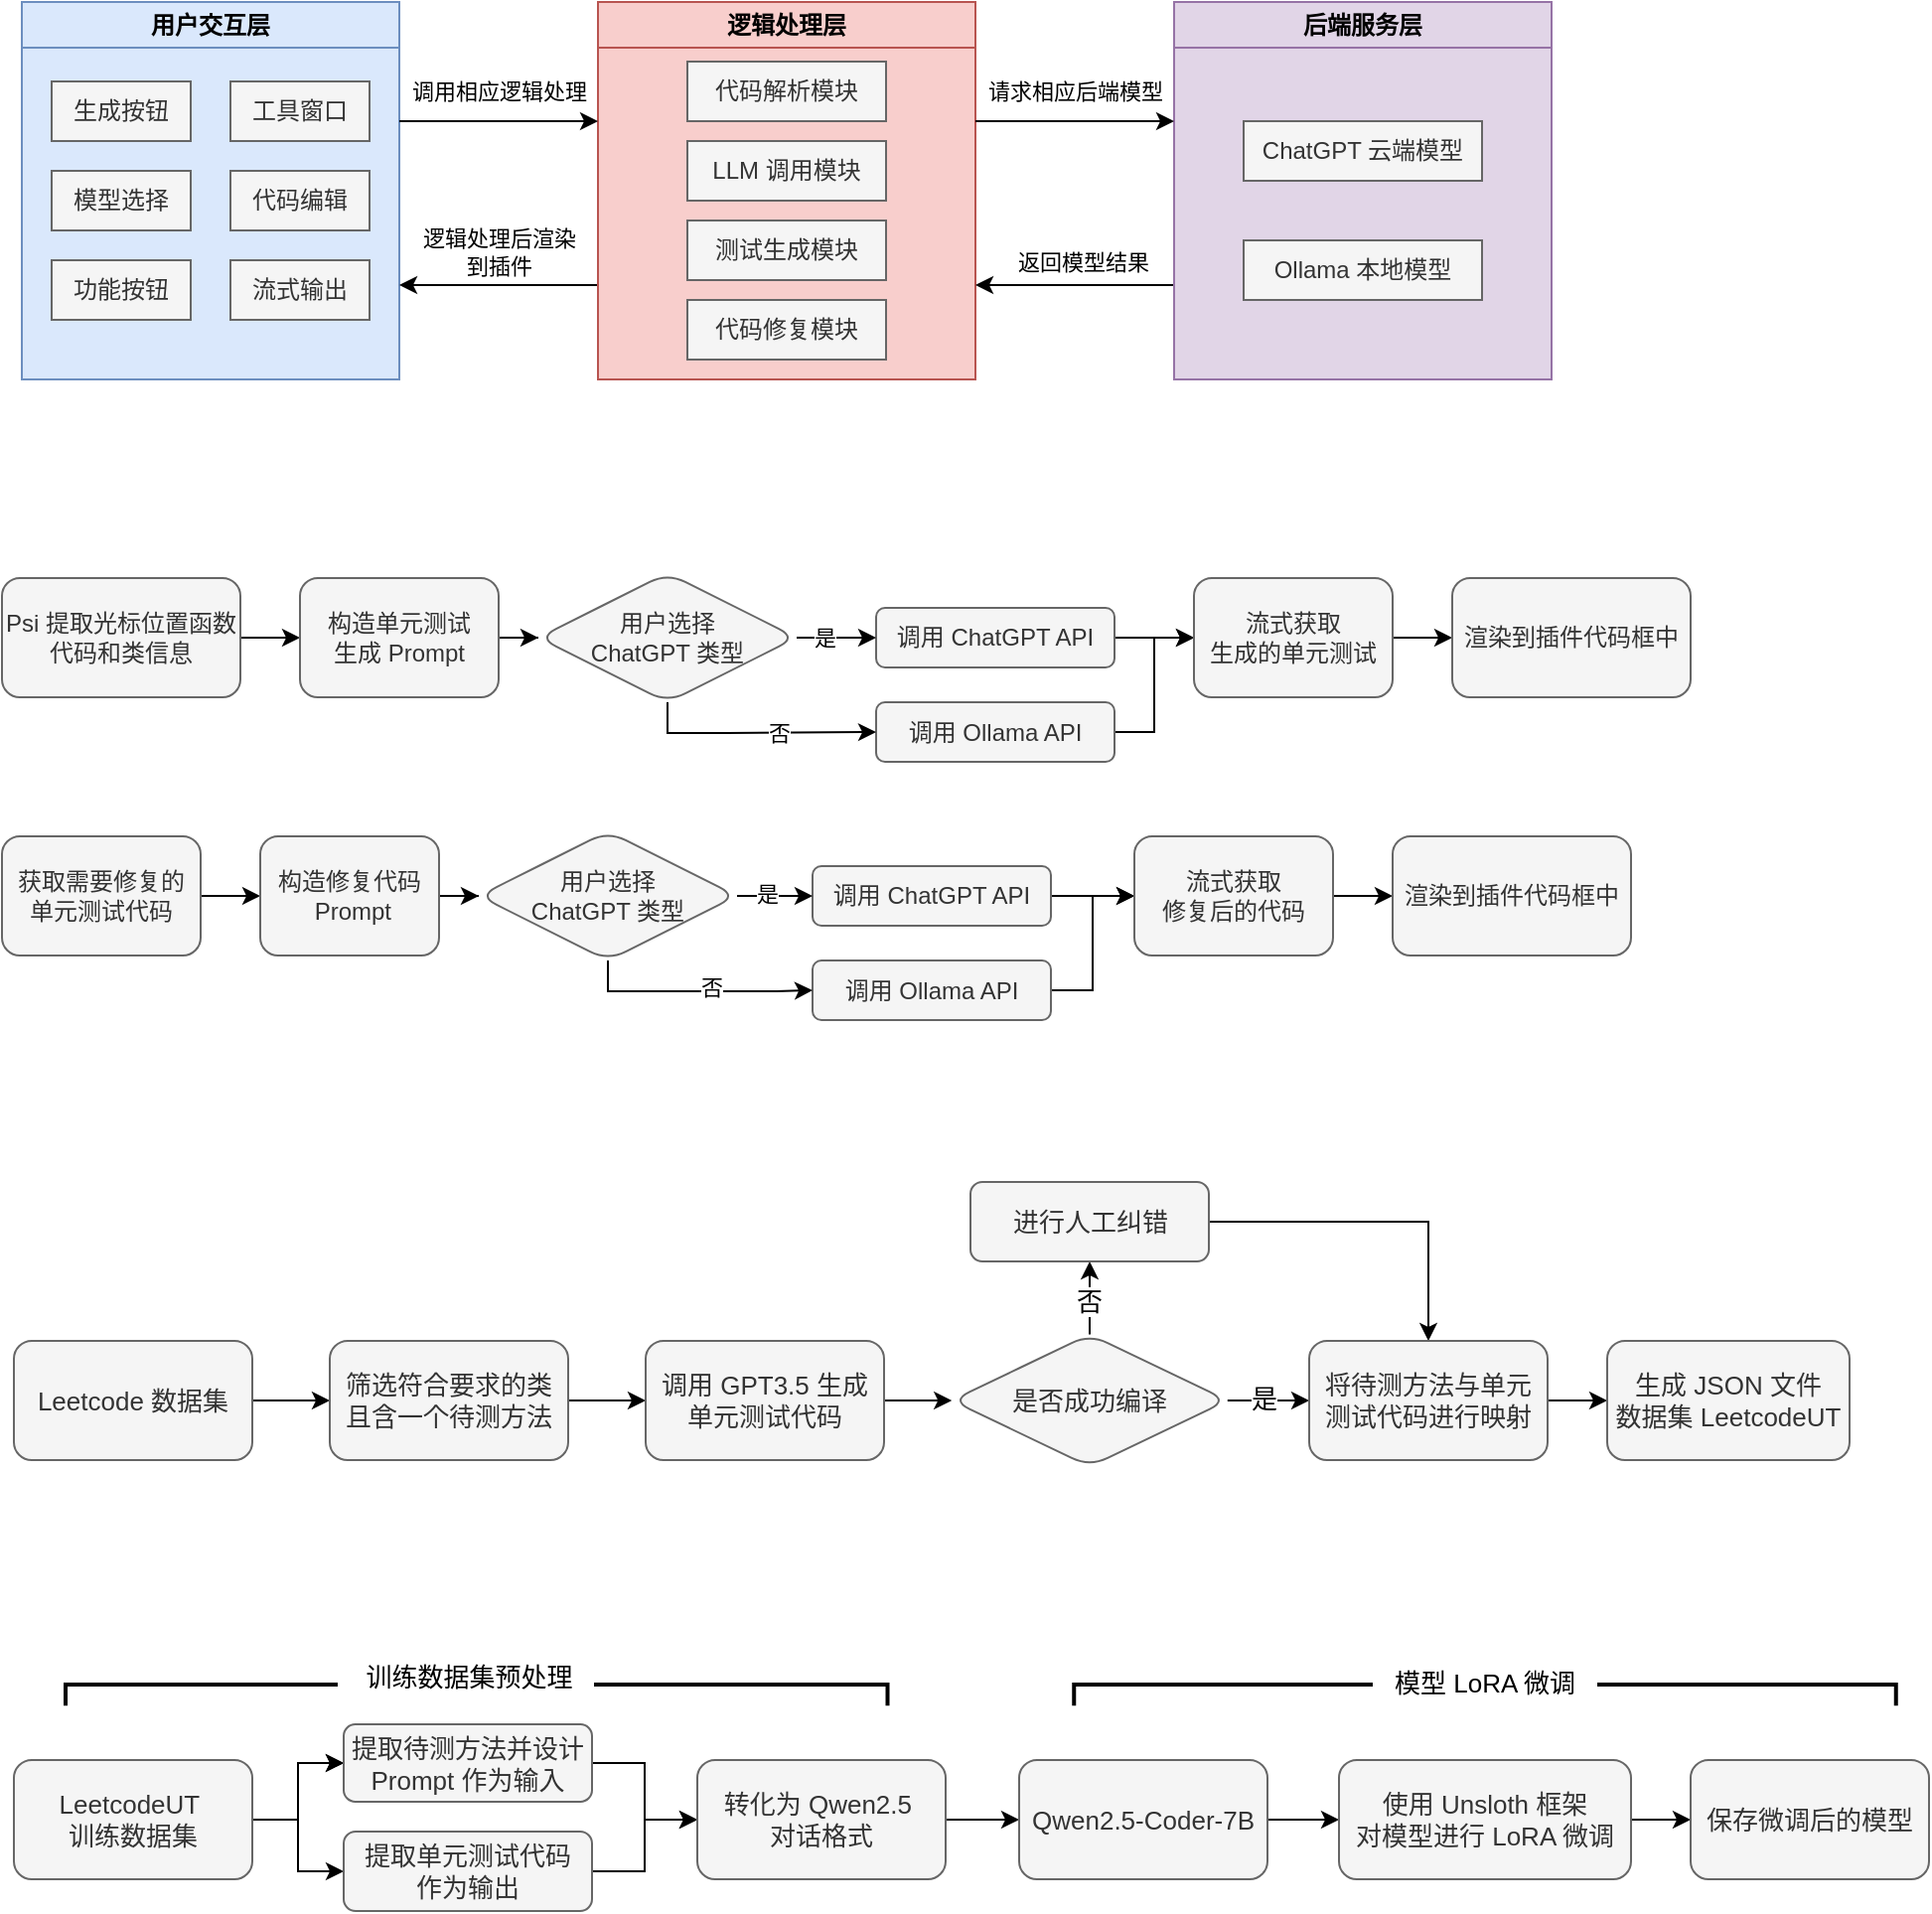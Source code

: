 <mxfile version="26.2.12">
  <diagram name="第 1 页" id="6DpLlCWaY8ZBgLnBTP_y">
    <mxGraphModel dx="2001" dy="737" grid="1" gridSize="10" guides="1" tooltips="1" connect="1" arrows="1" fold="1" page="0" pageScale="1" pageWidth="827" pageHeight="1169" math="0" shadow="0">
      <root>
        <mxCell id="0" />
        <mxCell id="1" parent="0" />
        <mxCell id="aPi-cPo7kPyFYFWUjn6L-5" value="" style="group" parent="1" vertex="1" connectable="0">
          <mxGeometry x="-500" y="95" width="770" height="190" as="geometry" />
        </mxCell>
        <mxCell id="Bfk7pSOGzqyUmf910UU_-28" value="&lt;div&gt;用户交互层&lt;/div&gt;" style="swimlane;whiteSpace=wrap;html=1;startSize=23;fillColor=#dae8fc;strokeColor=#6c8ebf;swimlaneFillColor=#DAE8FC;" parent="aPi-cPo7kPyFYFWUjn6L-5" vertex="1">
          <mxGeometry width="190" height="190" as="geometry">
            <mxRectangle x="-170" y="80" width="100" height="30" as="alternateBounds" />
          </mxGeometry>
        </mxCell>
        <mxCell id="Bfk7pSOGzqyUmf910UU_-29" value="生成按钮" style="rounded=0;whiteSpace=wrap;html=1;fillColor=#f5f5f5;fontColor=#333333;strokeColor=#666666;" parent="Bfk7pSOGzqyUmf910UU_-28" vertex="1">
          <mxGeometry x="15" y="40" width="70" height="30" as="geometry" />
        </mxCell>
        <mxCell id="Bfk7pSOGzqyUmf910UU_-30" value="工具窗口" style="rounded=0;whiteSpace=wrap;html=1;fillColor=#f5f5f5;fontColor=#333333;strokeColor=#666666;" parent="Bfk7pSOGzqyUmf910UU_-28" vertex="1">
          <mxGeometry x="105" y="40" width="70" height="30" as="geometry" />
        </mxCell>
        <mxCell id="Bfk7pSOGzqyUmf910UU_-31" value="模型选择" style="rounded=0;whiteSpace=wrap;html=1;fillColor=#f5f5f5;fontColor=#333333;strokeColor=#666666;" parent="Bfk7pSOGzqyUmf910UU_-28" vertex="1">
          <mxGeometry x="15" y="85" width="70" height="30" as="geometry" />
        </mxCell>
        <mxCell id="Bfk7pSOGzqyUmf910UU_-32" value="代码编辑" style="rounded=0;whiteSpace=wrap;html=1;fillColor=#f5f5f5;fontColor=#333333;strokeColor=#666666;" parent="Bfk7pSOGzqyUmf910UU_-28" vertex="1">
          <mxGeometry x="105" y="85" width="70" height="30" as="geometry" />
        </mxCell>
        <mxCell id="Bfk7pSOGzqyUmf910UU_-33" value="功能按钮" style="rounded=0;whiteSpace=wrap;html=1;fillColor=#f5f5f5;fontColor=#333333;strokeColor=#666666;" parent="Bfk7pSOGzqyUmf910UU_-28" vertex="1">
          <mxGeometry x="15" y="130" width="70" height="30" as="geometry" />
        </mxCell>
        <mxCell id="Bfk7pSOGzqyUmf910UU_-34" value="流式输出" style="rounded=0;whiteSpace=wrap;html=1;fillColor=#f5f5f5;fontColor=#333333;strokeColor=#666666;" parent="Bfk7pSOGzqyUmf910UU_-28" vertex="1">
          <mxGeometry x="105" y="130" width="70" height="30" as="geometry" />
        </mxCell>
        <mxCell id="Bfk7pSOGzqyUmf910UU_-35" style="edgeStyle=orthogonalEdgeStyle;rounded=0;orthogonalLoop=1;jettySize=auto;html=1;exitX=0;exitY=0.75;exitDx=0;exitDy=0;entryX=1;entryY=0.75;entryDx=0;entryDy=0;" parent="aPi-cPo7kPyFYFWUjn6L-5" source="Bfk7pSOGzqyUmf910UU_-37" target="Bfk7pSOGzqyUmf910UU_-28" edge="1">
          <mxGeometry relative="1" as="geometry" />
        </mxCell>
        <mxCell id="Bfk7pSOGzqyUmf910UU_-36" value="&lt;div&gt;逻辑处理后渲染&lt;/div&gt;&lt;div&gt;到插件&lt;/div&gt;" style="edgeLabel;html=1;align=center;verticalAlign=middle;resizable=0;points=[];" parent="Bfk7pSOGzqyUmf910UU_-35" vertex="1" connectable="0">
          <mxGeometry x="-0.18" y="1" relative="1" as="geometry">
            <mxPoint x="-9" y="-18" as="offset" />
          </mxGeometry>
        </mxCell>
        <mxCell id="Bfk7pSOGzqyUmf910UU_-37" value="&lt;div&gt;逻辑处理层&lt;/div&gt;" style="swimlane;whiteSpace=wrap;html=1;startSize=23;fillColor=#f8cecc;strokeColor=#b85450;swimlaneFillColor=#F8CECC;" parent="aPi-cPo7kPyFYFWUjn6L-5" vertex="1">
          <mxGeometry x="290" width="190" height="190" as="geometry">
            <mxRectangle x="-170" y="80" width="100" height="30" as="alternateBounds" />
          </mxGeometry>
        </mxCell>
        <mxCell id="Bfk7pSOGzqyUmf910UU_-38" value="代码解析模块" style="rounded=0;whiteSpace=wrap;html=1;fillColor=#f5f5f5;strokeColor=#666666;fontColor=#333333;" parent="Bfk7pSOGzqyUmf910UU_-37" vertex="1">
          <mxGeometry x="45" y="30" width="100" height="30" as="geometry" />
        </mxCell>
        <mxCell id="Bfk7pSOGzqyUmf910UU_-39" value="LLM 调用模块" style="rounded=0;whiteSpace=wrap;html=1;fillColor=#f5f5f5;strokeColor=#666666;fontColor=#333333;" parent="Bfk7pSOGzqyUmf910UU_-37" vertex="1">
          <mxGeometry x="45" y="70" width="100" height="30" as="geometry" />
        </mxCell>
        <mxCell id="Bfk7pSOGzqyUmf910UU_-40" value="测试生成模块" style="rounded=0;whiteSpace=wrap;html=1;fillColor=#f5f5f5;strokeColor=#666666;fontColor=#333333;" parent="Bfk7pSOGzqyUmf910UU_-37" vertex="1">
          <mxGeometry x="45" y="110" width="100" height="30" as="geometry" />
        </mxCell>
        <mxCell id="Bfk7pSOGzqyUmf910UU_-41" value="代码修复模块" style="rounded=0;whiteSpace=wrap;html=1;fillColor=#f5f5f5;strokeColor=#666666;fontColor=#333333;" parent="Bfk7pSOGzqyUmf910UU_-37" vertex="1">
          <mxGeometry x="45" y="150" width="100" height="30" as="geometry" />
        </mxCell>
        <mxCell id="Bfk7pSOGzqyUmf910UU_-42" style="edgeStyle=orthogonalEdgeStyle;rounded=0;orthogonalLoop=1;jettySize=auto;html=1;exitX=0;exitY=0.75;exitDx=0;exitDy=0;entryX=1;entryY=0.75;entryDx=0;entryDy=0;" parent="aPi-cPo7kPyFYFWUjn6L-5" source="Bfk7pSOGzqyUmf910UU_-44" target="Bfk7pSOGzqyUmf910UU_-37" edge="1">
          <mxGeometry relative="1" as="geometry" />
        </mxCell>
        <mxCell id="Bfk7pSOGzqyUmf910UU_-43" value="返回模型结果" style="edgeLabel;html=1;align=center;verticalAlign=middle;resizable=0;points=[];" parent="Bfk7pSOGzqyUmf910UU_-42" vertex="1" connectable="0">
          <mxGeometry x="-0.08" relative="1" as="geometry">
            <mxPoint y="-12" as="offset" />
          </mxGeometry>
        </mxCell>
        <mxCell id="Bfk7pSOGzqyUmf910UU_-44" value="&lt;div&gt;后端服务层&lt;/div&gt;" style="swimlane;whiteSpace=wrap;html=1;startSize=23;fillColor=#e1d5e7;strokeColor=#9673a6;swimlaneFillColor=#E1D5E7;" parent="aPi-cPo7kPyFYFWUjn6L-5" vertex="1">
          <mxGeometry x="580" width="190" height="190" as="geometry">
            <mxRectangle x="-170" y="80" width="100" height="30" as="alternateBounds" />
          </mxGeometry>
        </mxCell>
        <mxCell id="Bfk7pSOGzqyUmf910UU_-45" value="ChatGPT 云端模型" style="rounded=0;whiteSpace=wrap;html=1;fillColor=#f5f5f5;strokeColor=#666666;fontColor=#333333;" parent="Bfk7pSOGzqyUmf910UU_-44" vertex="1">
          <mxGeometry x="35" y="60" width="120" height="30" as="geometry" />
        </mxCell>
        <mxCell id="Bfk7pSOGzqyUmf910UU_-46" value="Ollama 本地模型" style="rounded=0;whiteSpace=wrap;html=1;fillColor=#f5f5f5;strokeColor=#666666;fontColor=#333333;" parent="Bfk7pSOGzqyUmf910UU_-44" vertex="1">
          <mxGeometry x="35" y="120" width="120" height="30" as="geometry" />
        </mxCell>
        <mxCell id="Bfk7pSOGzqyUmf910UU_-47" value="" style="endArrow=classic;html=1;rounded=0;" parent="aPi-cPo7kPyFYFWUjn6L-5" edge="1">
          <mxGeometry width="50" height="50" relative="1" as="geometry">
            <mxPoint x="190" y="60" as="sourcePoint" />
            <mxPoint x="290" y="60" as="targetPoint" />
          </mxGeometry>
        </mxCell>
        <mxCell id="Bfk7pSOGzqyUmf910UU_-48" value="&lt;div&gt;调用相应逻辑处理&lt;/div&gt;" style="edgeLabel;html=1;align=center;verticalAlign=middle;resizable=0;points=[];" parent="Bfk7pSOGzqyUmf910UU_-47" vertex="1" connectable="0">
          <mxGeometry x="0.04" y="2" relative="1" as="geometry">
            <mxPoint x="-2" y="-13" as="offset" />
          </mxGeometry>
        </mxCell>
        <mxCell id="Bfk7pSOGzqyUmf910UU_-49" value="" style="endArrow=classic;html=1;rounded=0;" parent="aPi-cPo7kPyFYFWUjn6L-5" edge="1">
          <mxGeometry width="50" height="50" relative="1" as="geometry">
            <mxPoint x="480" y="60" as="sourcePoint" />
            <mxPoint x="580" y="60" as="targetPoint" />
          </mxGeometry>
        </mxCell>
        <mxCell id="Bfk7pSOGzqyUmf910UU_-50" value="请求相应后端模型" style="edgeLabel;html=1;align=center;verticalAlign=middle;resizable=0;points=[];" parent="Bfk7pSOGzqyUmf910UU_-49" vertex="1" connectable="0">
          <mxGeometry x="-0.24" y="-1" relative="1" as="geometry">
            <mxPoint x="12" y="-16" as="offset" />
          </mxGeometry>
        </mxCell>
        <mxCell id="sxjbUBQBEoKG675bbhJn-21" value="" style="group;fontSize=15;" vertex="1" connectable="0" parent="1">
          <mxGeometry x="-504" y="689" width="924" height="143.25" as="geometry" />
        </mxCell>
        <mxCell id="sxjbUBQBEoKG675bbhJn-3" value="" style="edgeStyle=orthogonalEdgeStyle;rounded=0;orthogonalLoop=1;jettySize=auto;html=1;" edge="1" parent="sxjbUBQBEoKG675bbhJn-21" source="sxjbUBQBEoKG675bbhJn-1" target="sxjbUBQBEoKG675bbhJn-2">
          <mxGeometry relative="1" as="geometry" />
        </mxCell>
        <mxCell id="sxjbUBQBEoKG675bbhJn-1" value="Leetcode 数据集" style="rounded=1;whiteSpace=wrap;html=1;fillColor=#f5f5f5;fontColor=#333333;strokeColor=#666666;fontSize=13;" vertex="1" parent="sxjbUBQBEoKG675bbhJn-21">
          <mxGeometry y="80" width="120" height="60" as="geometry" />
        </mxCell>
        <mxCell id="sxjbUBQBEoKG675bbhJn-5" value="" style="edgeStyle=orthogonalEdgeStyle;rounded=0;orthogonalLoop=1;jettySize=auto;html=1;" edge="1" parent="sxjbUBQBEoKG675bbhJn-21" source="sxjbUBQBEoKG675bbhJn-2" target="sxjbUBQBEoKG675bbhJn-4">
          <mxGeometry relative="1" as="geometry" />
        </mxCell>
        <mxCell id="sxjbUBQBEoKG675bbhJn-2" value="&lt;div&gt;筛选符合要求的类&lt;/div&gt;&lt;div&gt;且含一个待测方法&lt;/div&gt;" style="rounded=1;whiteSpace=wrap;html=1;fillColor=#f5f5f5;fontColor=#333333;strokeColor=#666666;fontSize=13;" vertex="1" parent="sxjbUBQBEoKG675bbhJn-21">
          <mxGeometry x="159" y="80" width="120" height="60" as="geometry" />
        </mxCell>
        <mxCell id="sxjbUBQBEoKG675bbhJn-11" value="" style="edgeStyle=orthogonalEdgeStyle;rounded=0;orthogonalLoop=1;jettySize=auto;html=1;" edge="1" parent="sxjbUBQBEoKG675bbhJn-21" source="sxjbUBQBEoKG675bbhJn-4" target="sxjbUBQBEoKG675bbhJn-10">
          <mxGeometry relative="1" as="geometry" />
        </mxCell>
        <mxCell id="sxjbUBQBEoKG675bbhJn-4" value="&lt;div&gt;调用 GPT3.5 生成&lt;/div&gt;&lt;div&gt;单元测试代码&lt;/div&gt;" style="whiteSpace=wrap;html=1;rounded=1;fillColor=#f5f5f5;fontColor=#333333;strokeColor=#666666;fontSize=13;" vertex="1" parent="sxjbUBQBEoKG675bbhJn-21">
          <mxGeometry x="318" y="80" width="120" height="60" as="geometry" />
        </mxCell>
        <mxCell id="sxjbUBQBEoKG675bbhJn-13" value="" style="edgeStyle=orthogonalEdgeStyle;rounded=0;orthogonalLoop=1;jettySize=auto;html=1;" edge="1" parent="sxjbUBQBEoKG675bbhJn-21" source="sxjbUBQBEoKG675bbhJn-10" target="sxjbUBQBEoKG675bbhJn-12">
          <mxGeometry relative="1" as="geometry" />
        </mxCell>
        <mxCell id="sxjbUBQBEoKG675bbhJn-14" value="否" style="edgeLabel;html=1;align=center;verticalAlign=middle;resizable=0;points=[];fontSize=13;" vertex="1" connectable="0" parent="sxjbUBQBEoKG675bbhJn-13">
          <mxGeometry x="-0.082" y="3" relative="1" as="geometry">
            <mxPoint x="-4" y="3" as="offset" />
          </mxGeometry>
        </mxCell>
        <mxCell id="sxjbUBQBEoKG675bbhJn-16" value="" style="edgeStyle=orthogonalEdgeStyle;rounded=0;orthogonalLoop=1;jettySize=auto;html=1;" edge="1" parent="sxjbUBQBEoKG675bbhJn-21" source="sxjbUBQBEoKG675bbhJn-10" target="sxjbUBQBEoKG675bbhJn-15">
          <mxGeometry relative="1" as="geometry" />
        </mxCell>
        <mxCell id="sxjbUBQBEoKG675bbhJn-17" value="是" style="edgeLabel;html=1;align=center;verticalAlign=middle;resizable=0;points=[];fontSize=13;" vertex="1" connectable="0" parent="sxjbUBQBEoKG675bbhJn-16">
          <mxGeometry x="-0.127" y="-1" relative="1" as="geometry">
            <mxPoint y="-2" as="offset" />
          </mxGeometry>
        </mxCell>
        <mxCell id="sxjbUBQBEoKG675bbhJn-10" value="是否成功编译" style="rhombus;whiteSpace=wrap;html=1;rounded=1;fillColor=#f5f5f5;fontColor=#333333;strokeColor=#666666;fontSize=13;" vertex="1" parent="sxjbUBQBEoKG675bbhJn-21">
          <mxGeometry x="472" y="76.75" width="139" height="66.5" as="geometry" />
        </mxCell>
        <mxCell id="sxjbUBQBEoKG675bbhJn-18" style="edgeStyle=orthogonalEdgeStyle;rounded=0;orthogonalLoop=1;jettySize=auto;html=1;exitX=1;exitY=0.5;exitDx=0;exitDy=0;entryX=0.5;entryY=0;entryDx=0;entryDy=0;" edge="1" parent="sxjbUBQBEoKG675bbhJn-21" source="sxjbUBQBEoKG675bbhJn-12" target="sxjbUBQBEoKG675bbhJn-15">
          <mxGeometry relative="1" as="geometry" />
        </mxCell>
        <mxCell id="sxjbUBQBEoKG675bbhJn-12" value="进行人工纠错" style="whiteSpace=wrap;html=1;rounded=1;fillColor=#f5f5f5;fontColor=#333333;strokeColor=#666666;fontSize=13;" vertex="1" parent="sxjbUBQBEoKG675bbhJn-21">
          <mxGeometry x="481.5" width="120" height="40" as="geometry" />
        </mxCell>
        <mxCell id="sxjbUBQBEoKG675bbhJn-20" value="" style="edgeStyle=orthogonalEdgeStyle;rounded=0;orthogonalLoop=1;jettySize=auto;html=1;" edge="1" parent="sxjbUBQBEoKG675bbhJn-21" source="sxjbUBQBEoKG675bbhJn-15" target="sxjbUBQBEoKG675bbhJn-19">
          <mxGeometry relative="1" as="geometry" />
        </mxCell>
        <mxCell id="sxjbUBQBEoKG675bbhJn-15" value="&lt;div&gt;将待测方法与单元&lt;/div&gt;&lt;div&gt;测试代码进行映射&lt;/div&gt;" style="whiteSpace=wrap;html=1;rounded=1;fillColor=#f5f5f5;fontColor=#333333;strokeColor=#666666;fontSize=13;" vertex="1" parent="sxjbUBQBEoKG675bbhJn-21">
          <mxGeometry x="652" y="80" width="120" height="60" as="geometry" />
        </mxCell>
        <mxCell id="sxjbUBQBEoKG675bbhJn-19" value="&lt;div&gt;生成 JSON 文件&lt;/div&gt;&lt;div&gt;数据集 LeetcodeUT&lt;/div&gt;" style="whiteSpace=wrap;html=1;rounded=1;fillColor=#f5f5f5;fontColor=#333333;strokeColor=#666666;fontSize=13;" vertex="1" parent="sxjbUBQBEoKG675bbhJn-21">
          <mxGeometry x="802" y="80" width="122" height="60" as="geometry" />
        </mxCell>
        <mxCell id="sxjbUBQBEoKG675bbhJn-66" value="" style="group" vertex="1" connectable="0" parent="1">
          <mxGeometry x="-504" y="923" width="964" height="133" as="geometry" />
        </mxCell>
        <mxCell id="sxjbUBQBEoKG675bbhJn-44" value="" style="edgeStyle=orthogonalEdgeStyle;rounded=0;orthogonalLoop=1;jettySize=auto;html=1;" edge="1" parent="sxjbUBQBEoKG675bbhJn-66" source="sxjbUBQBEoKG675bbhJn-42" target="sxjbUBQBEoKG675bbhJn-43">
          <mxGeometry relative="1" as="geometry" />
        </mxCell>
        <mxCell id="sxjbUBQBEoKG675bbhJn-45" value="" style="edgeStyle=orthogonalEdgeStyle;rounded=0;orthogonalLoop=1;jettySize=auto;html=1;" edge="1" parent="sxjbUBQBEoKG675bbhJn-66" source="sxjbUBQBEoKG675bbhJn-42" target="sxjbUBQBEoKG675bbhJn-43">
          <mxGeometry relative="1" as="geometry" />
        </mxCell>
        <mxCell id="sxjbUBQBEoKG675bbhJn-47" style="edgeStyle=orthogonalEdgeStyle;rounded=0;orthogonalLoop=1;jettySize=auto;html=1;exitX=1;exitY=0.5;exitDx=0;exitDy=0;entryX=0;entryY=0.5;entryDx=0;entryDy=0;" edge="1" parent="sxjbUBQBEoKG675bbhJn-66" source="sxjbUBQBEoKG675bbhJn-42" target="sxjbUBQBEoKG675bbhJn-46">
          <mxGeometry relative="1" as="geometry" />
        </mxCell>
        <mxCell id="sxjbUBQBEoKG675bbhJn-42" value="&lt;div&gt;LeetcodeUT&amp;nbsp;&lt;/div&gt;&lt;div&gt;训练数据集&lt;/div&gt;" style="rounded=1;whiteSpace=wrap;html=1;fillColor=#f5f5f5;fontColor=#333333;strokeColor=#666666;fontSize=13;" vertex="1" parent="sxjbUBQBEoKG675bbhJn-66">
          <mxGeometry y="57" width="120" height="60" as="geometry" />
        </mxCell>
        <mxCell id="sxjbUBQBEoKG675bbhJn-50" value="" style="edgeStyle=orthogonalEdgeStyle;rounded=0;orthogonalLoop=1;jettySize=auto;html=1;" edge="1" parent="sxjbUBQBEoKG675bbhJn-66" source="sxjbUBQBEoKG675bbhJn-43" target="sxjbUBQBEoKG675bbhJn-49">
          <mxGeometry relative="1" as="geometry" />
        </mxCell>
        <mxCell id="sxjbUBQBEoKG675bbhJn-43" value="提取待测方法并设计Prompt 作为输入" style="whiteSpace=wrap;html=1;fontSize=13;fillColor=#f5f5f5;strokeColor=#666666;fontColor=#333333;rounded=1;" vertex="1" parent="sxjbUBQBEoKG675bbhJn-66">
          <mxGeometry x="166" y="39" width="125" height="39" as="geometry" />
        </mxCell>
        <mxCell id="sxjbUBQBEoKG675bbhJn-51" style="edgeStyle=orthogonalEdgeStyle;rounded=0;orthogonalLoop=1;jettySize=auto;html=1;exitX=1;exitY=0.5;exitDx=0;exitDy=0;entryX=0;entryY=0.5;entryDx=0;entryDy=0;" edge="1" parent="sxjbUBQBEoKG675bbhJn-66" source="sxjbUBQBEoKG675bbhJn-46" target="sxjbUBQBEoKG675bbhJn-49">
          <mxGeometry relative="1" as="geometry" />
        </mxCell>
        <mxCell id="sxjbUBQBEoKG675bbhJn-46" value="&lt;div&gt;提取单元测试代码&lt;/div&gt;&lt;div&gt;作为输出&lt;/div&gt;" style="whiteSpace=wrap;html=1;fontSize=13;fillColor=#f5f5f5;strokeColor=#666666;fontColor=#333333;rounded=1;" vertex="1" parent="sxjbUBQBEoKG675bbhJn-66">
          <mxGeometry x="166" y="93" width="125" height="40" as="geometry" />
        </mxCell>
        <mxCell id="sxjbUBQBEoKG675bbhJn-54" value="" style="edgeStyle=orthogonalEdgeStyle;rounded=0;orthogonalLoop=1;jettySize=auto;html=1;" edge="1" parent="sxjbUBQBEoKG675bbhJn-66" source="sxjbUBQBEoKG675bbhJn-49" target="sxjbUBQBEoKG675bbhJn-53">
          <mxGeometry relative="1" as="geometry" />
        </mxCell>
        <mxCell id="sxjbUBQBEoKG675bbhJn-49" value="&lt;div&gt;转化为 Qwen2.5&amp;nbsp;&lt;/div&gt;&lt;div&gt;对话格式&lt;/div&gt;" style="whiteSpace=wrap;html=1;fontSize=13;fillColor=#f5f5f5;strokeColor=#666666;fontColor=#333333;rounded=1;" vertex="1" parent="sxjbUBQBEoKG675bbhJn-66">
          <mxGeometry x="344" y="57" width="125" height="60" as="geometry" />
        </mxCell>
        <mxCell id="sxjbUBQBEoKG675bbhJn-56" value="" style="edgeStyle=orthogonalEdgeStyle;rounded=0;orthogonalLoop=1;jettySize=auto;html=1;" edge="1" parent="sxjbUBQBEoKG675bbhJn-66" source="sxjbUBQBEoKG675bbhJn-53" target="sxjbUBQBEoKG675bbhJn-55">
          <mxGeometry relative="1" as="geometry" />
        </mxCell>
        <mxCell id="sxjbUBQBEoKG675bbhJn-53" value="&lt;p class=&quot;MsoNormal&quot;&gt;&lt;font face=&quot;Helvetica&quot;&gt;Qwen2.5-Coder-7B&lt;/font&gt;&lt;/p&gt;" style="whiteSpace=wrap;html=1;fontSize=13;fillColor=#f5f5f5;strokeColor=#666666;fontColor=#333333;rounded=1;" vertex="1" parent="sxjbUBQBEoKG675bbhJn-66">
          <mxGeometry x="506" y="57" width="125" height="60" as="geometry" />
        </mxCell>
        <mxCell id="sxjbUBQBEoKG675bbhJn-58" value="" style="edgeStyle=orthogonalEdgeStyle;rounded=0;orthogonalLoop=1;jettySize=auto;html=1;" edge="1" parent="sxjbUBQBEoKG675bbhJn-66" source="sxjbUBQBEoKG675bbhJn-55" target="sxjbUBQBEoKG675bbhJn-57">
          <mxGeometry relative="1" as="geometry" />
        </mxCell>
        <mxCell id="sxjbUBQBEoKG675bbhJn-55" value="&lt;div&gt;使用 Unsloth 框架&lt;/div&gt;&lt;div&gt;对模型进行 LoRA 微调&lt;/div&gt;" style="whiteSpace=wrap;html=1;fontSize=13;fillColor=#f5f5f5;strokeColor=#666666;fontColor=#333333;rounded=1;" vertex="1" parent="sxjbUBQBEoKG675bbhJn-66">
          <mxGeometry x="667" y="57" width="147" height="60" as="geometry" />
        </mxCell>
        <mxCell id="sxjbUBQBEoKG675bbhJn-57" value="保存微调后的模型" style="rounded=1;whiteSpace=wrap;html=1;fontSize=13;fillColor=#f5f5f5;strokeColor=#666666;fontColor=#333333;" vertex="1" parent="sxjbUBQBEoKG675bbhJn-66">
          <mxGeometry x="844" y="57" width="120" height="60" as="geometry" />
        </mxCell>
        <mxCell id="sxjbUBQBEoKG675bbhJn-60" value="" style="strokeWidth=2;html=1;shape=mxgraph.flowchart.annotation_1;align=left;pointerEvents=1;rotation=90;" vertex="1" parent="sxjbUBQBEoKG675bbhJn-66">
          <mxGeometry x="227.54" y="-182.53" width="10.68" height="413.75" as="geometry" />
        </mxCell>
        <mxCell id="sxjbUBQBEoKG675bbhJn-61" value="&amp;nbsp;&amp;nbsp;&amp;nbsp; 训练数据集预处理&amp;nbsp;&amp;nbsp;&amp;nbsp; " style="text;html=1;align=center;verticalAlign=middle;resizable=0;points=[];autosize=1;strokeColor=none;fillColor=none;fontSize=13;labelBackgroundColor=default;" vertex="1" parent="sxjbUBQBEoKG675bbhJn-66">
          <mxGeometry x="151.88" width="150" height="30" as="geometry" />
        </mxCell>
        <mxCell id="sxjbUBQBEoKG675bbhJn-64" value="" style="strokeWidth=2;html=1;shape=mxgraph.flowchart.annotation_1;align=left;pointerEvents=1;rotation=90;" vertex="1" parent="sxjbUBQBEoKG675bbhJn-66">
          <mxGeometry x="735.16" y="-182.53" width="10.68" height="413.75" as="geometry" />
        </mxCell>
        <mxCell id="sxjbUBQBEoKG675bbhJn-65" value="&amp;nbsp;&amp;nbsp; 模型 LoRA 微调&amp;nbsp; &amp;nbsp; " style="text;html=1;align=center;verticalAlign=middle;resizable=0;points=[];autosize=1;strokeColor=none;fillColor=none;fontSize=13;labelBackgroundColor=default;" vertex="1" parent="sxjbUBQBEoKG675bbhJn-66">
          <mxGeometry x="669.5" y="3" width="140" height="30" as="geometry" />
        </mxCell>
        <mxCell id="sxjbUBQBEoKG675bbhJn-101" value="" style="group" vertex="1" connectable="0" parent="1">
          <mxGeometry x="-510" y="382.5" width="850" height="95" as="geometry" />
        </mxCell>
        <mxCell id="Bfk7pSOGzqyUmf910UU_-2" value="" style="edgeStyle=orthogonalEdgeStyle;rounded=0;orthogonalLoop=1;jettySize=auto;html=1;" parent="sxjbUBQBEoKG675bbhJn-101" source="Bfk7pSOGzqyUmf910UU_-3" target="Bfk7pSOGzqyUmf910UU_-7" edge="1">
          <mxGeometry relative="1" as="geometry" />
        </mxCell>
        <mxCell id="Bfk7pSOGzqyUmf910UU_-3" value="&lt;p class=&quot;MsoNormal&quot;&gt;&lt;span style=&quot;&quot;&gt;&lt;font&gt;Psi 提取光标位置函数代码和类信息&lt;/font&gt;&lt;/span&gt;&lt;/p&gt;" style="rounded=1;whiteSpace=wrap;html=1;fillColor=#f5f5f5;strokeColor=#666666;fontColor=#333333;fontFamily=Helvetica;" parent="sxjbUBQBEoKG675bbhJn-101" vertex="1">
          <mxGeometry y="2.5" width="120" height="60" as="geometry" />
        </mxCell>
        <mxCell id="sxjbUBQBEoKG675bbhJn-72" value="" style="edgeStyle=orthogonalEdgeStyle;rounded=0;orthogonalLoop=1;jettySize=auto;html=1;" edge="1" parent="sxjbUBQBEoKG675bbhJn-101" source="Bfk7pSOGzqyUmf910UU_-7" target="sxjbUBQBEoKG675bbhJn-71">
          <mxGeometry relative="1" as="geometry" />
        </mxCell>
        <mxCell id="Bfk7pSOGzqyUmf910UU_-7" value="&lt;div&gt;构造单元测试&lt;/div&gt;&lt;div&gt;生成 Prompt&lt;/div&gt;" style="whiteSpace=wrap;html=1;rounded=1;fillColor=#f5f5f5;strokeColor=#666666;fontColor=#333333;" parent="sxjbUBQBEoKG675bbhJn-101" vertex="1">
          <mxGeometry x="150" y="2.5" width="100" height="60" as="geometry" />
        </mxCell>
        <mxCell id="Bfk7pSOGzqyUmf910UU_-8" value="" style="edgeStyle=orthogonalEdgeStyle;rounded=0;orthogonalLoop=1;jettySize=auto;html=1;" parent="sxjbUBQBEoKG675bbhJn-101" source="Bfk7pSOGzqyUmf910UU_-9" target="Bfk7pSOGzqyUmf910UU_-13" edge="1">
          <mxGeometry relative="1" as="geometry" />
        </mxCell>
        <mxCell id="Bfk7pSOGzqyUmf910UU_-9" value="调用 ChatGPT API" style="whiteSpace=wrap;html=1;rounded=1;fillColor=#f5f5f5;strokeColor=#666666;fontColor=#333333;" parent="sxjbUBQBEoKG675bbhJn-101" vertex="1">
          <mxGeometry x="440" y="17.5" width="120" height="30" as="geometry" />
        </mxCell>
        <mxCell id="Bfk7pSOGzqyUmf910UU_-10" style="edgeStyle=orthogonalEdgeStyle;rounded=0;orthogonalLoop=1;jettySize=auto;html=1;exitX=1;exitY=0.5;exitDx=0;exitDy=0;entryX=0;entryY=0.5;entryDx=0;entryDy=0;" parent="sxjbUBQBEoKG675bbhJn-101" source="Bfk7pSOGzqyUmf910UU_-11" target="Bfk7pSOGzqyUmf910UU_-13" edge="1">
          <mxGeometry relative="1" as="geometry" />
        </mxCell>
        <mxCell id="Bfk7pSOGzqyUmf910UU_-11" value="调用 Ollama API" style="whiteSpace=wrap;html=1;rounded=1;fillColor=#f5f5f5;strokeColor=#666666;fontColor=#333333;" parent="sxjbUBQBEoKG675bbhJn-101" vertex="1">
          <mxGeometry x="440" y="65" width="120" height="30" as="geometry" />
        </mxCell>
        <mxCell id="Bfk7pSOGzqyUmf910UU_-12" value="" style="edgeStyle=orthogonalEdgeStyle;rounded=0;orthogonalLoop=1;jettySize=auto;html=1;" parent="sxjbUBQBEoKG675bbhJn-101" source="Bfk7pSOGzqyUmf910UU_-13" target="Bfk7pSOGzqyUmf910UU_-26" edge="1">
          <mxGeometry relative="1" as="geometry" />
        </mxCell>
        <mxCell id="Bfk7pSOGzqyUmf910UU_-13" value="&lt;div&gt;流式获取&lt;/div&gt;&lt;div&gt;生成的单元测试&lt;/div&gt;" style="rounded=1;whiteSpace=wrap;html=1;fillColor=#f5f5f5;strokeColor=#666666;fontColor=#333333;" parent="sxjbUBQBEoKG675bbhJn-101" vertex="1">
          <mxGeometry x="600" y="2.5" width="100" height="60" as="geometry" />
        </mxCell>
        <mxCell id="Bfk7pSOGzqyUmf910UU_-26" value="渲染到插件代码框中" style="whiteSpace=wrap;html=1;rounded=1;fillColor=#f5f5f5;strokeColor=#666666;fontColor=#333333;" parent="sxjbUBQBEoKG675bbhJn-101" vertex="1">
          <mxGeometry x="730" y="2.5" width="120" height="60" as="geometry" />
        </mxCell>
        <mxCell id="sxjbUBQBEoKG675bbhJn-73" style="edgeStyle=orthogonalEdgeStyle;rounded=0;orthogonalLoop=1;jettySize=auto;html=1;exitX=1;exitY=0.5;exitDx=0;exitDy=0;entryX=0;entryY=0.5;entryDx=0;entryDy=0;" edge="1" parent="sxjbUBQBEoKG675bbhJn-101" source="sxjbUBQBEoKG675bbhJn-71" target="Bfk7pSOGzqyUmf910UU_-9">
          <mxGeometry relative="1" as="geometry" />
        </mxCell>
        <mxCell id="sxjbUBQBEoKG675bbhJn-74" value="是" style="edgeLabel;html=1;align=center;verticalAlign=middle;resizable=0;points=[];" vertex="1" connectable="0" parent="sxjbUBQBEoKG675bbhJn-73">
          <mxGeometry x="-0.3" relative="1" as="geometry">
            <mxPoint as="offset" />
          </mxGeometry>
        </mxCell>
        <mxCell id="sxjbUBQBEoKG675bbhJn-75" style="edgeStyle=orthogonalEdgeStyle;rounded=0;orthogonalLoop=1;jettySize=auto;html=1;exitX=0.5;exitY=1;exitDx=0;exitDy=0;entryX=0;entryY=0.5;entryDx=0;entryDy=0;" edge="1" parent="sxjbUBQBEoKG675bbhJn-101" source="sxjbUBQBEoKG675bbhJn-71" target="Bfk7pSOGzqyUmf910UU_-11">
          <mxGeometry relative="1" as="geometry">
            <Array as="points">
              <mxPoint x="365" y="80.5" />
              <mxPoint x="450" y="80.5" />
            </Array>
          </mxGeometry>
        </mxCell>
        <mxCell id="sxjbUBQBEoKG675bbhJn-76" value="否" style="edgeLabel;html=1;align=center;verticalAlign=middle;resizable=0;points=[];" vertex="1" connectable="0" parent="sxjbUBQBEoKG675bbhJn-75">
          <mxGeometry x="0.442" y="1" relative="1" as="geometry">
            <mxPoint x="-16" y="1" as="offset" />
          </mxGeometry>
        </mxCell>
        <mxCell id="sxjbUBQBEoKG675bbhJn-71" value="&lt;div&gt;用户选择&lt;/div&gt;&lt;div&gt;ChatGPT 类型&lt;/div&gt;" style="rhombus;whiteSpace=wrap;html=1;fillColor=#f5f5f5;strokeColor=#666666;fontColor=#333333;rounded=1;" vertex="1" parent="sxjbUBQBEoKG675bbhJn-101">
          <mxGeometry x="270" width="130" height="65" as="geometry" />
        </mxCell>
        <mxCell id="sxjbUBQBEoKG675bbhJn-102" value="" style="group" vertex="1" connectable="0" parent="1">
          <mxGeometry x="-510" y="512.5" width="820" height="95" as="geometry" />
        </mxCell>
        <mxCell id="Bfk7pSOGzqyUmf910UU_-14" value="" style="edgeStyle=orthogonalEdgeStyle;rounded=0;orthogonalLoop=1;jettySize=auto;html=1;" parent="sxjbUBQBEoKG675bbhJn-102" source="Bfk7pSOGzqyUmf910UU_-15" target="Bfk7pSOGzqyUmf910UU_-19" edge="1">
          <mxGeometry relative="1" as="geometry" />
        </mxCell>
        <mxCell id="Bfk7pSOGzqyUmf910UU_-15" value="&lt;div&gt;获取需要修复的&lt;/div&gt;&lt;div&gt;单元测试代码&lt;/div&gt;" style="rounded=1;whiteSpace=wrap;html=1;fillColor=#f5f5f5;strokeColor=#666666;fontColor=#333333;" parent="sxjbUBQBEoKG675bbhJn-102" vertex="1">
          <mxGeometry y="2.5" width="100" height="60" as="geometry" />
        </mxCell>
        <mxCell id="sxjbUBQBEoKG675bbhJn-94" value="" style="edgeStyle=orthogonalEdgeStyle;rounded=0;orthogonalLoop=1;jettySize=auto;html=1;" edge="1" parent="sxjbUBQBEoKG675bbhJn-102" source="Bfk7pSOGzqyUmf910UU_-19" target="sxjbUBQBEoKG675bbhJn-93">
          <mxGeometry relative="1" as="geometry" />
        </mxCell>
        <mxCell id="Bfk7pSOGzqyUmf910UU_-19" value="&lt;div&gt;构造修复代码&lt;/div&gt;&lt;div&gt;&amp;nbsp;Prompt&lt;/div&gt;" style="whiteSpace=wrap;html=1;rounded=1;fillColor=#f5f5f5;strokeColor=#666666;fontColor=#333333;" parent="sxjbUBQBEoKG675bbhJn-102" vertex="1">
          <mxGeometry x="130" y="2.5" width="90" height="60" as="geometry" />
        </mxCell>
        <mxCell id="Bfk7pSOGzqyUmf910UU_-20" value="" style="edgeStyle=orthogonalEdgeStyle;rounded=0;orthogonalLoop=1;jettySize=auto;html=1;" parent="sxjbUBQBEoKG675bbhJn-102" source="Bfk7pSOGzqyUmf910UU_-21" target="Bfk7pSOGzqyUmf910UU_-25" edge="1">
          <mxGeometry relative="1" as="geometry" />
        </mxCell>
        <mxCell id="Bfk7pSOGzqyUmf910UU_-21" value="调用 ChatGPT API" style="whiteSpace=wrap;html=1;rounded=1;fillColor=#f5f5f5;strokeColor=#666666;fontColor=#333333;" parent="sxjbUBQBEoKG675bbhJn-102" vertex="1">
          <mxGeometry x="408" y="17.5" width="120" height="30" as="geometry" />
        </mxCell>
        <mxCell id="Bfk7pSOGzqyUmf910UU_-22" style="edgeStyle=orthogonalEdgeStyle;rounded=0;orthogonalLoop=1;jettySize=auto;html=1;exitX=1;exitY=0.5;exitDx=0;exitDy=0;entryX=0;entryY=0.5;entryDx=0;entryDy=0;" parent="sxjbUBQBEoKG675bbhJn-102" source="Bfk7pSOGzqyUmf910UU_-23" target="Bfk7pSOGzqyUmf910UU_-25" edge="1">
          <mxGeometry relative="1" as="geometry" />
        </mxCell>
        <mxCell id="Bfk7pSOGzqyUmf910UU_-23" value="调用 Ollama API" style="whiteSpace=wrap;html=1;rounded=1;fillColor=#f5f5f5;strokeColor=#666666;fontColor=#333333;" parent="sxjbUBQBEoKG675bbhJn-102" vertex="1">
          <mxGeometry x="408" y="65" width="120" height="30" as="geometry" />
        </mxCell>
        <mxCell id="Bfk7pSOGzqyUmf910UU_-24" style="edgeStyle=orthogonalEdgeStyle;rounded=0;orthogonalLoop=1;jettySize=auto;html=1;exitX=1;exitY=0.5;exitDx=0;exitDy=0;" parent="sxjbUBQBEoKG675bbhJn-102" source="Bfk7pSOGzqyUmf910UU_-25" target="Bfk7pSOGzqyUmf910UU_-27" edge="1">
          <mxGeometry relative="1" as="geometry" />
        </mxCell>
        <mxCell id="Bfk7pSOGzqyUmf910UU_-25" value="&lt;div&gt;流式获取&lt;/div&gt;&lt;div&gt;修复后的代码&lt;/div&gt;" style="rounded=1;whiteSpace=wrap;html=1;fillColor=#f5f5f5;strokeColor=#666666;fontColor=#333333;" parent="sxjbUBQBEoKG675bbhJn-102" vertex="1">
          <mxGeometry x="570" y="2.5" width="100" height="60" as="geometry" />
        </mxCell>
        <mxCell id="Bfk7pSOGzqyUmf910UU_-27" value="渲染到插件代码框中" style="whiteSpace=wrap;html=1;rounded=1;fillColor=#f5f5f5;strokeColor=#666666;fontColor=#333333;" parent="sxjbUBQBEoKG675bbhJn-102" vertex="1">
          <mxGeometry x="700" y="2.5" width="120" height="60" as="geometry" />
        </mxCell>
        <mxCell id="sxjbUBQBEoKG675bbhJn-95" style="edgeStyle=orthogonalEdgeStyle;rounded=0;orthogonalLoop=1;jettySize=auto;html=1;exitX=1;exitY=0.5;exitDx=0;exitDy=0;entryX=0;entryY=0.5;entryDx=0;entryDy=0;" edge="1" parent="sxjbUBQBEoKG675bbhJn-102" source="sxjbUBQBEoKG675bbhJn-93" target="Bfk7pSOGzqyUmf910UU_-21">
          <mxGeometry relative="1" as="geometry" />
        </mxCell>
        <mxCell id="sxjbUBQBEoKG675bbhJn-96" value="是" style="edgeLabel;html=1;align=center;verticalAlign=middle;resizable=0;points=[];" vertex="1" connectable="0" parent="sxjbUBQBEoKG675bbhJn-95">
          <mxGeometry x="-0.04" y="3" relative="1" as="geometry">
            <mxPoint x="-3" y="2" as="offset" />
          </mxGeometry>
        </mxCell>
        <mxCell id="sxjbUBQBEoKG675bbhJn-99" style="edgeStyle=orthogonalEdgeStyle;rounded=0;orthogonalLoop=1;jettySize=auto;html=1;exitX=0.5;exitY=1;exitDx=0;exitDy=0;entryX=0;entryY=0.5;entryDx=0;entryDy=0;" edge="1" parent="sxjbUBQBEoKG675bbhJn-102" source="sxjbUBQBEoKG675bbhJn-93" target="Bfk7pSOGzqyUmf910UU_-23">
          <mxGeometry relative="1" as="geometry">
            <Array as="points">
              <mxPoint x="305" y="80.5" />
              <mxPoint x="390" y="80.5" />
            </Array>
          </mxGeometry>
        </mxCell>
        <mxCell id="sxjbUBQBEoKG675bbhJn-100" value="否" style="edgeLabel;html=1;align=center;verticalAlign=middle;resizable=0;points=[];" vertex="1" connectable="0" parent="sxjbUBQBEoKG675bbhJn-99">
          <mxGeometry x="0.139" y="2" relative="1" as="geometry">
            <mxPoint as="offset" />
          </mxGeometry>
        </mxCell>
        <mxCell id="sxjbUBQBEoKG675bbhJn-93" value="&lt;div&gt;用户选择&lt;/div&gt;&lt;div&gt;ChatGPT 类型&lt;/div&gt;" style="rhombus;whiteSpace=wrap;html=1;fillColor=#f5f5f5;strokeColor=#666666;fontColor=#333333;rounded=1;" vertex="1" parent="sxjbUBQBEoKG675bbhJn-102">
          <mxGeometry x="240" width="130" height="65" as="geometry" />
        </mxCell>
      </root>
    </mxGraphModel>
  </diagram>
</mxfile>

